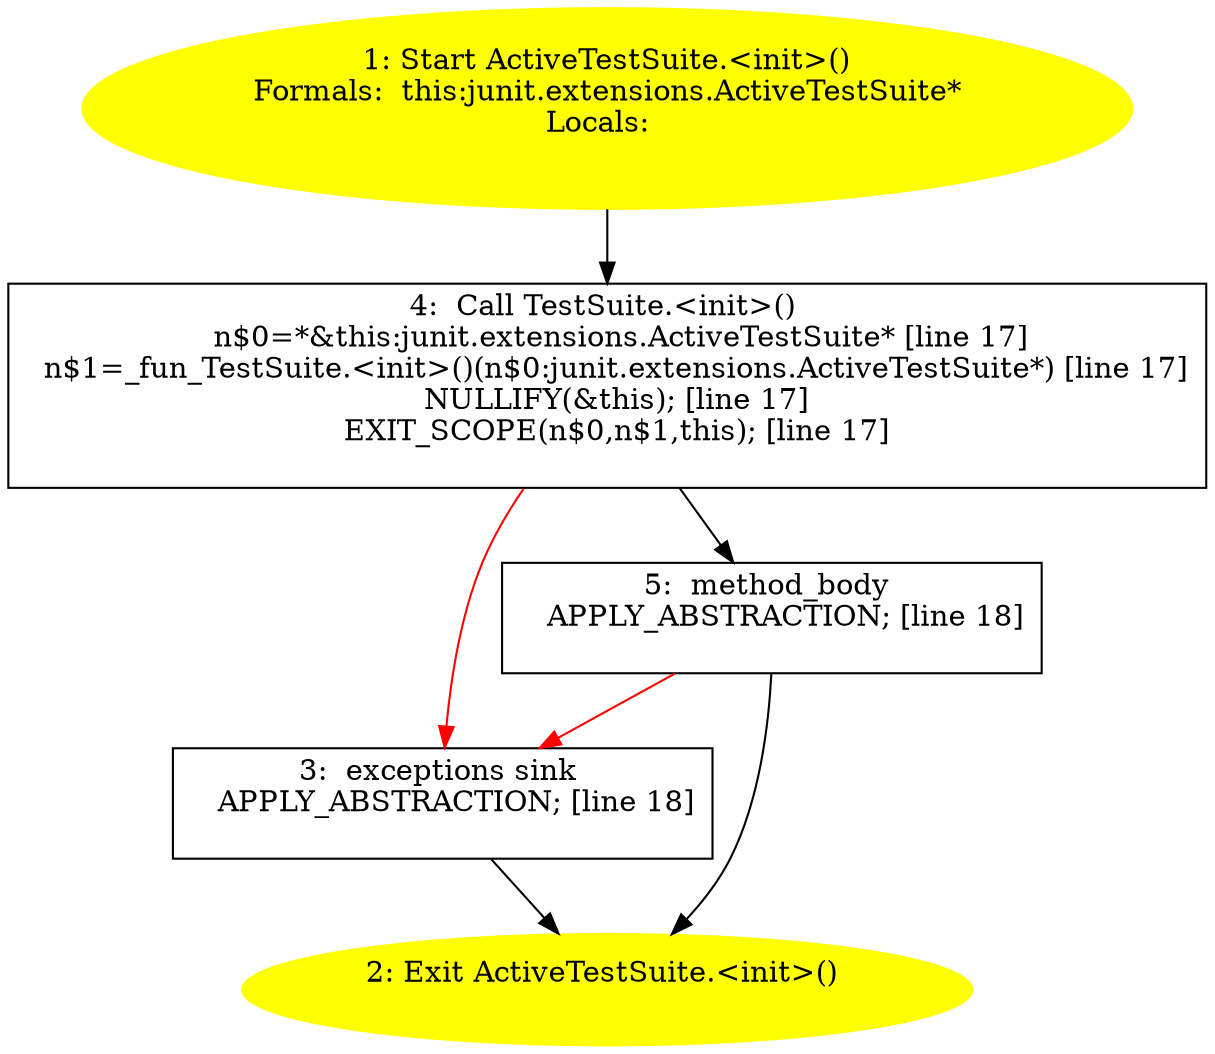 /* @generated */
digraph cfg {
"junit.extensions.ActiveTestSuite.<init>().518ece68e8f85c7571a9f6e594637b52_1" [label="1: Start ActiveTestSuite.<init>()\nFormals:  this:junit.extensions.ActiveTestSuite*\nLocals:  \n  " color=yellow style=filled]
	

	 "junit.extensions.ActiveTestSuite.<init>().518ece68e8f85c7571a9f6e594637b52_1" -> "junit.extensions.ActiveTestSuite.<init>().518ece68e8f85c7571a9f6e594637b52_4" ;
"junit.extensions.ActiveTestSuite.<init>().518ece68e8f85c7571a9f6e594637b52_2" [label="2: Exit ActiveTestSuite.<init>() \n  " color=yellow style=filled]
	

"junit.extensions.ActiveTestSuite.<init>().518ece68e8f85c7571a9f6e594637b52_3" [label="3:  exceptions sink \n   APPLY_ABSTRACTION; [line 18]\n " shape="box"]
	

	 "junit.extensions.ActiveTestSuite.<init>().518ece68e8f85c7571a9f6e594637b52_3" -> "junit.extensions.ActiveTestSuite.<init>().518ece68e8f85c7571a9f6e594637b52_2" ;
"junit.extensions.ActiveTestSuite.<init>().518ece68e8f85c7571a9f6e594637b52_4" [label="4:  Call TestSuite.<init>() \n   n$0=*&this:junit.extensions.ActiveTestSuite* [line 17]\n  n$1=_fun_TestSuite.<init>()(n$0:junit.extensions.ActiveTestSuite*) [line 17]\n  NULLIFY(&this); [line 17]\n  EXIT_SCOPE(n$0,n$1,this); [line 17]\n " shape="box"]
	

	 "junit.extensions.ActiveTestSuite.<init>().518ece68e8f85c7571a9f6e594637b52_4" -> "junit.extensions.ActiveTestSuite.<init>().518ece68e8f85c7571a9f6e594637b52_5" ;
	 "junit.extensions.ActiveTestSuite.<init>().518ece68e8f85c7571a9f6e594637b52_4" -> "junit.extensions.ActiveTestSuite.<init>().518ece68e8f85c7571a9f6e594637b52_3" [color="red" ];
"junit.extensions.ActiveTestSuite.<init>().518ece68e8f85c7571a9f6e594637b52_5" [label="5:  method_body \n   APPLY_ABSTRACTION; [line 18]\n " shape="box"]
	

	 "junit.extensions.ActiveTestSuite.<init>().518ece68e8f85c7571a9f6e594637b52_5" -> "junit.extensions.ActiveTestSuite.<init>().518ece68e8f85c7571a9f6e594637b52_2" ;
	 "junit.extensions.ActiveTestSuite.<init>().518ece68e8f85c7571a9f6e594637b52_5" -> "junit.extensions.ActiveTestSuite.<init>().518ece68e8f85c7571a9f6e594637b52_3" [color="red" ];
}
